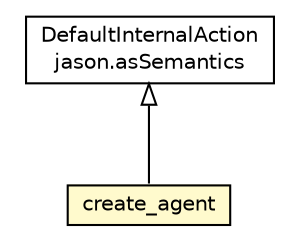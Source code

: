 #!/usr/local/bin/dot
#
# Class diagram 
# Generated by UMLGraph version R5_6 (http://www.umlgraph.org/)
#

digraph G {
	edge [fontname="Helvetica",fontsize=10,labelfontname="Helvetica",labelfontsize=10];
	node [fontname="Helvetica",fontsize=10,shape=plaintext];
	nodesep=0.25;
	ranksep=0.5;
	// jason.asSemantics.DefaultInternalAction
	c80522 [label=<<table title="jason.asSemantics.DefaultInternalAction" border="0" cellborder="1" cellspacing="0" cellpadding="2" port="p" href="../asSemantics/DefaultInternalAction.html">
		<tr><td><table border="0" cellspacing="0" cellpadding="1">
<tr><td align="center" balign="center"> DefaultInternalAction </td></tr>
<tr><td align="center" balign="center"> jason.asSemantics </td></tr>
		</table></td></tr>
		</table>>, URL="../asSemantics/DefaultInternalAction.html", fontname="Helvetica", fontcolor="black", fontsize=10.0];
	// jason.stdlib.create_agent
	c80788 [label=<<table title="jason.stdlib.create_agent" border="0" cellborder="1" cellspacing="0" cellpadding="2" port="p" bgcolor="lemonChiffon" href="./create_agent.html">
		<tr><td><table border="0" cellspacing="0" cellpadding="1">
<tr><td align="center" balign="center"> create_agent </td></tr>
		</table></td></tr>
		</table>>, URL="./create_agent.html", fontname="Helvetica", fontcolor="black", fontsize=10.0];
	//jason.stdlib.create_agent extends jason.asSemantics.DefaultInternalAction
	c80522:p -> c80788:p [dir=back,arrowtail=empty];
}

